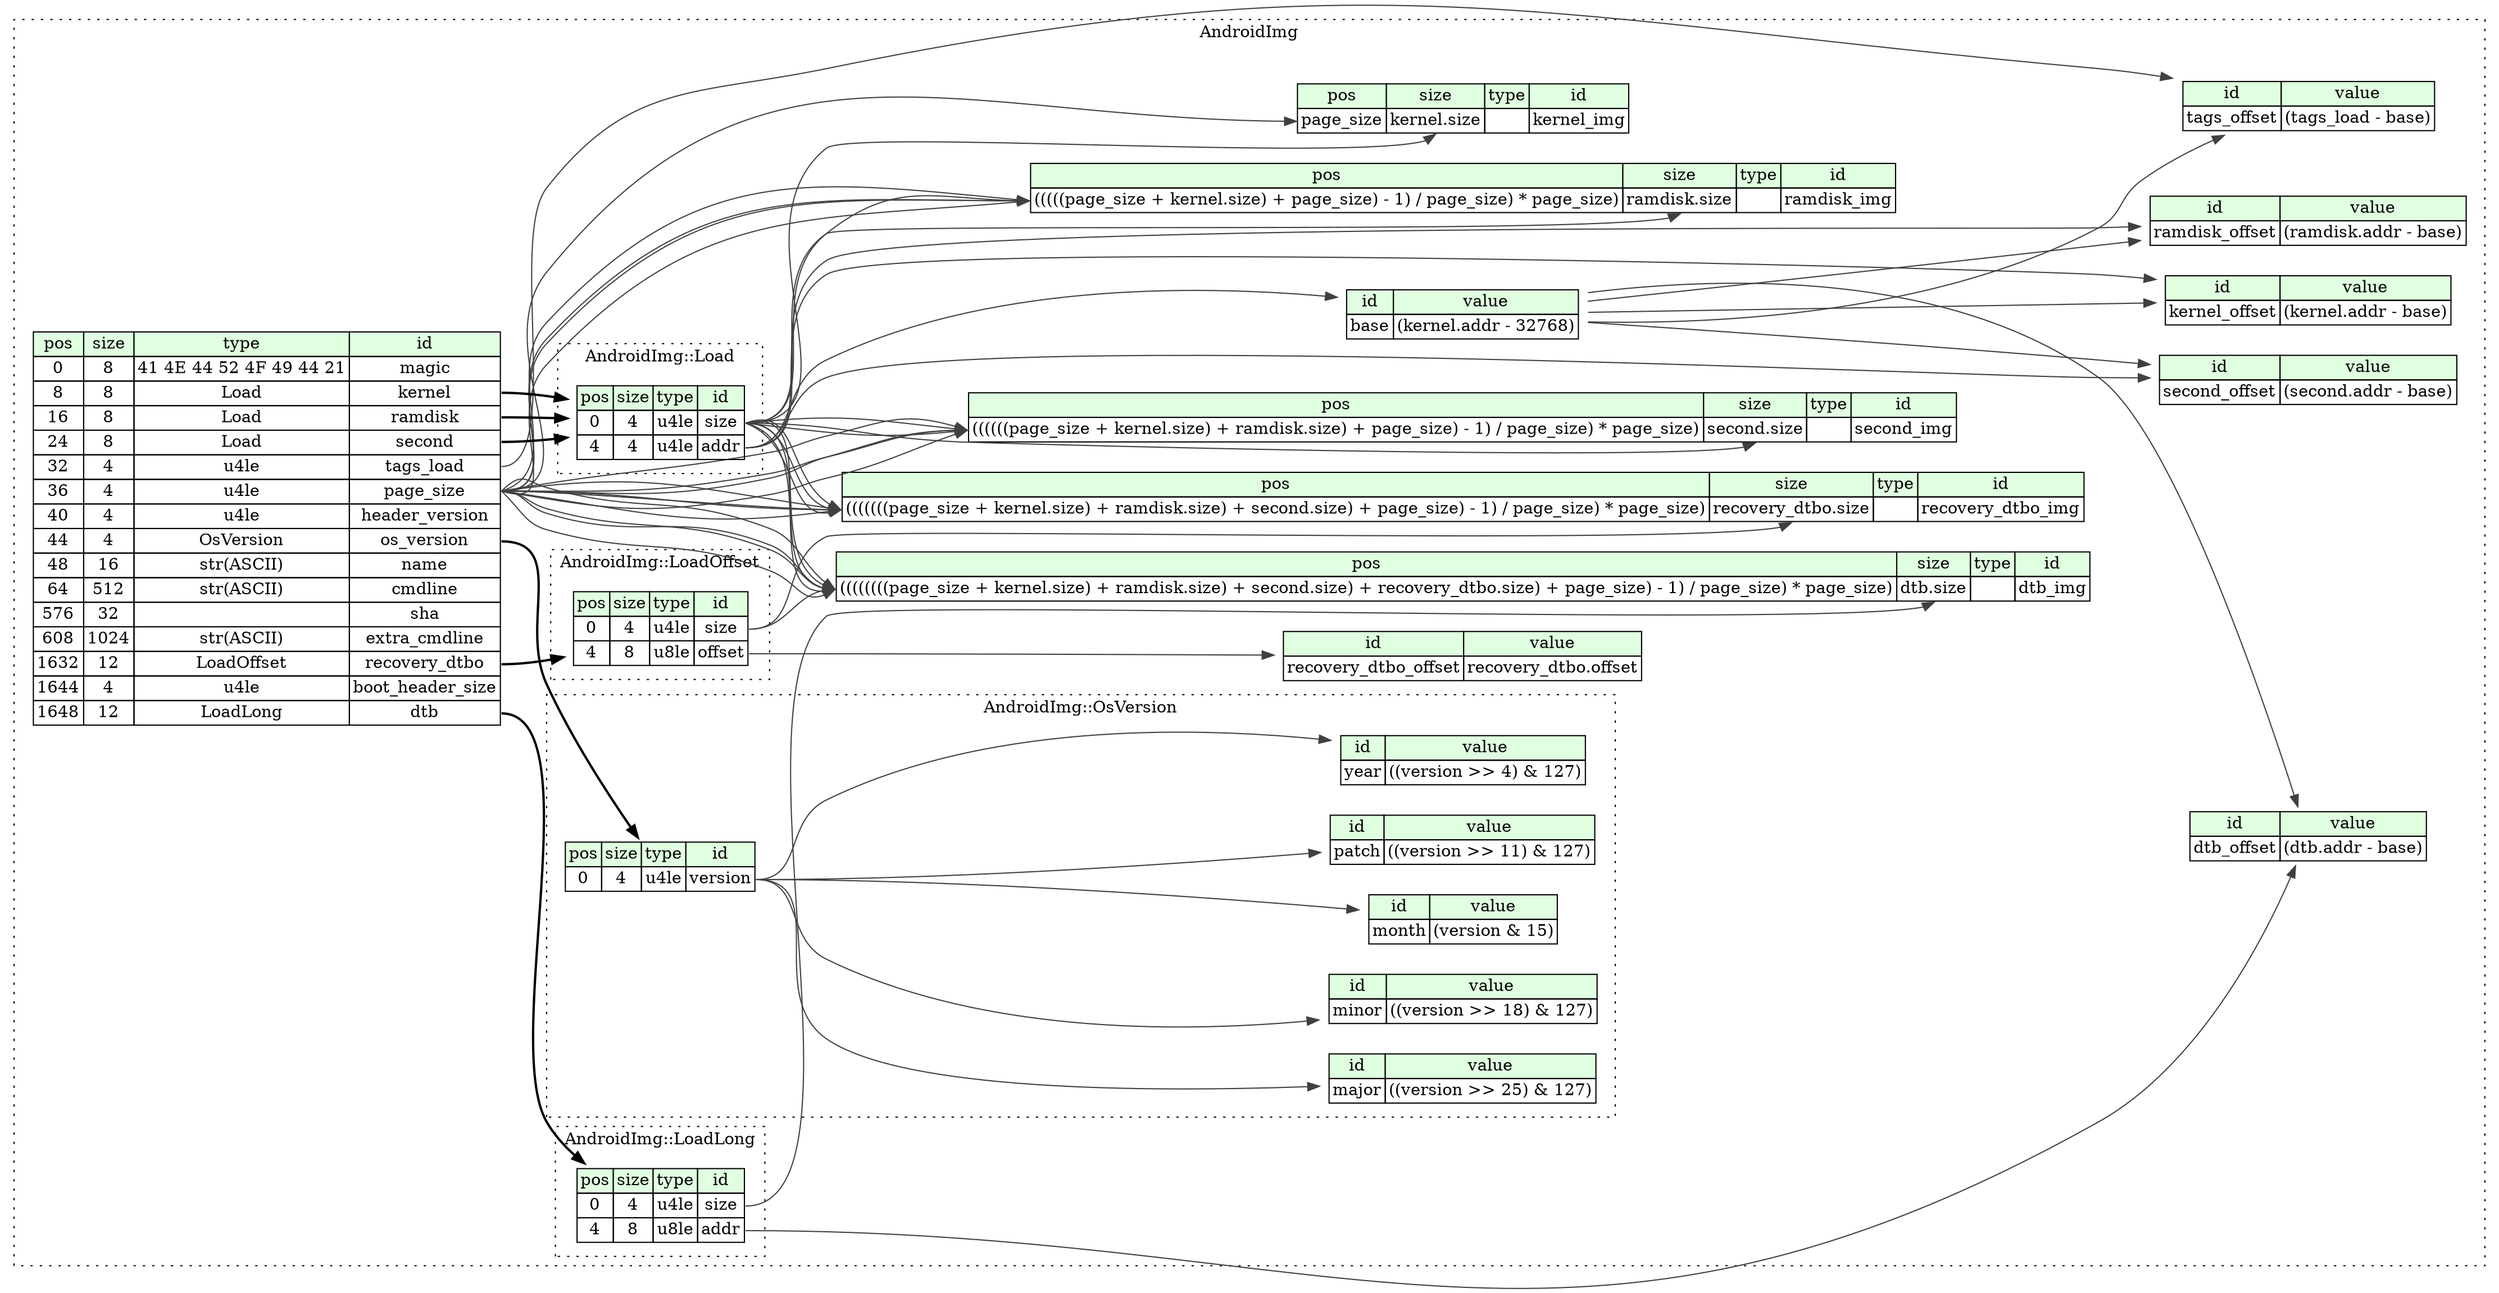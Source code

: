 digraph {
	rankdir=LR;
	node [shape=plaintext];
	subgraph cluster__android_img {
		label="AndroidImg";
		graph[style=dotted];

		android_img__seq [label=<<TABLE BORDER="0" CELLBORDER="1" CELLSPACING="0">
			<TR><TD BGCOLOR="#E0FFE0">pos</TD><TD BGCOLOR="#E0FFE0">size</TD><TD BGCOLOR="#E0FFE0">type</TD><TD BGCOLOR="#E0FFE0">id</TD></TR>
			<TR><TD PORT="magic_pos">0</TD><TD PORT="magic_size">8</TD><TD>41 4E 44 52 4F 49 44 21</TD><TD PORT="magic_type">magic</TD></TR>
			<TR><TD PORT="kernel_pos">8</TD><TD PORT="kernel_size">8</TD><TD>Load</TD><TD PORT="kernel_type">kernel</TD></TR>
			<TR><TD PORT="ramdisk_pos">16</TD><TD PORT="ramdisk_size">8</TD><TD>Load</TD><TD PORT="ramdisk_type">ramdisk</TD></TR>
			<TR><TD PORT="second_pos">24</TD><TD PORT="second_size">8</TD><TD>Load</TD><TD PORT="second_type">second</TD></TR>
			<TR><TD PORT="tags_load_pos">32</TD><TD PORT="tags_load_size">4</TD><TD>u4le</TD><TD PORT="tags_load_type">tags_load</TD></TR>
			<TR><TD PORT="page_size_pos">36</TD><TD PORT="page_size_size">4</TD><TD>u4le</TD><TD PORT="page_size_type">page_size</TD></TR>
			<TR><TD PORT="header_version_pos">40</TD><TD PORT="header_version_size">4</TD><TD>u4le</TD><TD PORT="header_version_type">header_version</TD></TR>
			<TR><TD PORT="os_version_pos">44</TD><TD PORT="os_version_size">4</TD><TD>OsVersion</TD><TD PORT="os_version_type">os_version</TD></TR>
			<TR><TD PORT="name_pos">48</TD><TD PORT="name_size">16</TD><TD>str(ASCII)</TD><TD PORT="name_type">name</TD></TR>
			<TR><TD PORT="cmdline_pos">64</TD><TD PORT="cmdline_size">512</TD><TD>str(ASCII)</TD><TD PORT="cmdline_type">cmdline</TD></TR>
			<TR><TD PORT="sha_pos">576</TD><TD PORT="sha_size">32</TD><TD></TD><TD PORT="sha_type">sha</TD></TR>
			<TR><TD PORT="extra_cmdline_pos">608</TD><TD PORT="extra_cmdline_size">1024</TD><TD>str(ASCII)</TD><TD PORT="extra_cmdline_type">extra_cmdline</TD></TR>
			<TR><TD PORT="recovery_dtbo_pos">1632</TD><TD PORT="recovery_dtbo_size">12</TD><TD>LoadOffset</TD><TD PORT="recovery_dtbo_type">recovery_dtbo</TD></TR>
			<TR><TD PORT="boot_header_size_pos">1644</TD><TD PORT="boot_header_size_size">4</TD><TD>u4le</TD><TD PORT="boot_header_size_type">boot_header_size</TD></TR>
			<TR><TD PORT="dtb_pos">1648</TD><TD PORT="dtb_size">12</TD><TD>LoadLong</TD><TD PORT="dtb_type">dtb</TD></TR>
		</TABLE>>];
		android_img__inst__kernel_img [label=<<TABLE BORDER="0" CELLBORDER="1" CELLSPACING="0">
			<TR><TD BGCOLOR="#E0FFE0">pos</TD><TD BGCOLOR="#E0FFE0">size</TD><TD BGCOLOR="#E0FFE0">type</TD><TD BGCOLOR="#E0FFE0">id</TD></TR>
			<TR><TD PORT="kernel_img_pos">page_size</TD><TD PORT="kernel_img_size">kernel.size</TD><TD></TD><TD PORT="kernel_img_type">kernel_img</TD></TR>
		</TABLE>>];
		android_img__inst__tags_offset [label=<<TABLE BORDER="0" CELLBORDER="1" CELLSPACING="0">
			<TR><TD BGCOLOR="#E0FFE0">id</TD><TD BGCOLOR="#E0FFE0">value</TD></TR>
			<TR><TD>tags_offset</TD><TD>(tags_load - base)</TD></TR>
		</TABLE>>];
		android_img__inst__ramdisk_offset [label=<<TABLE BORDER="0" CELLBORDER="1" CELLSPACING="0">
			<TR><TD BGCOLOR="#E0FFE0">id</TD><TD BGCOLOR="#E0FFE0">value</TD></TR>
			<TR><TD>ramdisk_offset</TD><TD>(ramdisk.addr - base)</TD></TR>
		</TABLE>>];
		android_img__inst__second_offset [label=<<TABLE BORDER="0" CELLBORDER="1" CELLSPACING="0">
			<TR><TD BGCOLOR="#E0FFE0">id</TD><TD BGCOLOR="#E0FFE0">value</TD></TR>
			<TR><TD>second_offset</TD><TD>(second.addr - base)</TD></TR>
		</TABLE>>];
		android_img__inst__kernel_offset [label=<<TABLE BORDER="0" CELLBORDER="1" CELLSPACING="0">
			<TR><TD BGCOLOR="#E0FFE0">id</TD><TD BGCOLOR="#E0FFE0">value</TD></TR>
			<TR><TD>kernel_offset</TD><TD>(kernel.addr - base)</TD></TR>
		</TABLE>>];
		android_img__inst__dtb_offset [label=<<TABLE BORDER="0" CELLBORDER="1" CELLSPACING="0">
			<TR><TD BGCOLOR="#E0FFE0">id</TD><TD BGCOLOR="#E0FFE0">value</TD></TR>
			<TR><TD>dtb_offset</TD><TD>(dtb.addr - base)</TD></TR>
		</TABLE>>];
		android_img__inst__dtb_img [label=<<TABLE BORDER="0" CELLBORDER="1" CELLSPACING="0">
			<TR><TD BGCOLOR="#E0FFE0">pos</TD><TD BGCOLOR="#E0FFE0">size</TD><TD BGCOLOR="#E0FFE0">type</TD><TD BGCOLOR="#E0FFE0">id</TD></TR>
			<TR><TD PORT="dtb_img_pos">((((((((page_size + kernel.size) + ramdisk.size) + second.size) + recovery_dtbo.size) + page_size) - 1) / page_size) * page_size)</TD><TD PORT="dtb_img_size">dtb.size</TD><TD></TD><TD PORT="dtb_img_type">dtb_img</TD></TR>
		</TABLE>>];
		android_img__inst__ramdisk_img [label=<<TABLE BORDER="0" CELLBORDER="1" CELLSPACING="0">
			<TR><TD BGCOLOR="#E0FFE0">pos</TD><TD BGCOLOR="#E0FFE0">size</TD><TD BGCOLOR="#E0FFE0">type</TD><TD BGCOLOR="#E0FFE0">id</TD></TR>
			<TR><TD PORT="ramdisk_img_pos">(((((page_size + kernel.size) + page_size) - 1) / page_size) * page_size)</TD><TD PORT="ramdisk_img_size">ramdisk.size</TD><TD></TD><TD PORT="ramdisk_img_type">ramdisk_img</TD></TR>
		</TABLE>>];
		android_img__inst__recovery_dtbo_img [label=<<TABLE BORDER="0" CELLBORDER="1" CELLSPACING="0">
			<TR><TD BGCOLOR="#E0FFE0">pos</TD><TD BGCOLOR="#E0FFE0">size</TD><TD BGCOLOR="#E0FFE0">type</TD><TD BGCOLOR="#E0FFE0">id</TD></TR>
			<TR><TD PORT="recovery_dtbo_img_pos">(((((((page_size + kernel.size) + ramdisk.size) + second.size) + page_size) - 1) / page_size) * page_size)</TD><TD PORT="recovery_dtbo_img_size">recovery_dtbo.size</TD><TD></TD><TD PORT="recovery_dtbo_img_type">recovery_dtbo_img</TD></TR>
		</TABLE>>];
		android_img__inst__second_img [label=<<TABLE BORDER="0" CELLBORDER="1" CELLSPACING="0">
			<TR><TD BGCOLOR="#E0FFE0">pos</TD><TD BGCOLOR="#E0FFE0">size</TD><TD BGCOLOR="#E0FFE0">type</TD><TD BGCOLOR="#E0FFE0">id</TD></TR>
			<TR><TD PORT="second_img_pos">((((((page_size + kernel.size) + ramdisk.size) + page_size) - 1) / page_size) * page_size)</TD><TD PORT="second_img_size">second.size</TD><TD></TD><TD PORT="second_img_type">second_img</TD></TR>
		</TABLE>>];
		android_img__inst__recovery_dtbo_offset [label=<<TABLE BORDER="0" CELLBORDER="1" CELLSPACING="0">
			<TR><TD BGCOLOR="#E0FFE0">id</TD><TD BGCOLOR="#E0FFE0">value</TD></TR>
			<TR><TD>recovery_dtbo_offset</TD><TD>recovery_dtbo.offset</TD></TR>
		</TABLE>>];
		android_img__inst__base [label=<<TABLE BORDER="0" CELLBORDER="1" CELLSPACING="0">
			<TR><TD BGCOLOR="#E0FFE0">id</TD><TD BGCOLOR="#E0FFE0">value</TD></TR>
			<TR><TD>base</TD><TD>(kernel.addr - 32768)</TD></TR>
		</TABLE>>];
		subgraph cluster__load {
			label="AndroidImg::Load";
			graph[style=dotted];

			load__seq [label=<<TABLE BORDER="0" CELLBORDER="1" CELLSPACING="0">
				<TR><TD BGCOLOR="#E0FFE0">pos</TD><TD BGCOLOR="#E0FFE0">size</TD><TD BGCOLOR="#E0FFE0">type</TD><TD BGCOLOR="#E0FFE0">id</TD></TR>
				<TR><TD PORT="size_pos">0</TD><TD PORT="size_size">4</TD><TD>u4le</TD><TD PORT="size_type">size</TD></TR>
				<TR><TD PORT="addr_pos">4</TD><TD PORT="addr_size">4</TD><TD>u4le</TD><TD PORT="addr_type">addr</TD></TR>
			</TABLE>>];
		}
		subgraph cluster__load_long {
			label="AndroidImg::LoadLong";
			graph[style=dotted];

			load_long__seq [label=<<TABLE BORDER="0" CELLBORDER="1" CELLSPACING="0">
				<TR><TD BGCOLOR="#E0FFE0">pos</TD><TD BGCOLOR="#E0FFE0">size</TD><TD BGCOLOR="#E0FFE0">type</TD><TD BGCOLOR="#E0FFE0">id</TD></TR>
				<TR><TD PORT="size_pos">0</TD><TD PORT="size_size">4</TD><TD>u4le</TD><TD PORT="size_type">size</TD></TR>
				<TR><TD PORT="addr_pos">4</TD><TD PORT="addr_size">8</TD><TD>u8le</TD><TD PORT="addr_type">addr</TD></TR>
			</TABLE>>];
		}
		subgraph cluster__load_offset {
			label="AndroidImg::LoadOffset";
			graph[style=dotted];

			load_offset__seq [label=<<TABLE BORDER="0" CELLBORDER="1" CELLSPACING="0">
				<TR><TD BGCOLOR="#E0FFE0">pos</TD><TD BGCOLOR="#E0FFE0">size</TD><TD BGCOLOR="#E0FFE0">type</TD><TD BGCOLOR="#E0FFE0">id</TD></TR>
				<TR><TD PORT="size_pos">0</TD><TD PORT="size_size">4</TD><TD>u4le</TD><TD PORT="size_type">size</TD></TR>
				<TR><TD PORT="offset_pos">4</TD><TD PORT="offset_size">8</TD><TD>u8le</TD><TD PORT="offset_type">offset</TD></TR>
			</TABLE>>];
		}
		subgraph cluster__os_version {
			label="AndroidImg::OsVersion";
			graph[style=dotted];

			os_version__seq [label=<<TABLE BORDER="0" CELLBORDER="1" CELLSPACING="0">
				<TR><TD BGCOLOR="#E0FFE0">pos</TD><TD BGCOLOR="#E0FFE0">size</TD><TD BGCOLOR="#E0FFE0">type</TD><TD BGCOLOR="#E0FFE0">id</TD></TR>
				<TR><TD PORT="version_pos">0</TD><TD PORT="version_size">4</TD><TD>u4le</TD><TD PORT="version_type">version</TD></TR>
			</TABLE>>];
			os_version__inst__month [label=<<TABLE BORDER="0" CELLBORDER="1" CELLSPACING="0">
				<TR><TD BGCOLOR="#E0FFE0">id</TD><TD BGCOLOR="#E0FFE0">value</TD></TR>
				<TR><TD>month</TD><TD>(version &amp; 15)</TD></TR>
			</TABLE>>];
			os_version__inst__patch [label=<<TABLE BORDER="0" CELLBORDER="1" CELLSPACING="0">
				<TR><TD BGCOLOR="#E0FFE0">id</TD><TD BGCOLOR="#E0FFE0">value</TD></TR>
				<TR><TD>patch</TD><TD>((version &gt;&gt; 11) &amp; 127)</TD></TR>
			</TABLE>>];
			os_version__inst__year [label=<<TABLE BORDER="0" CELLBORDER="1" CELLSPACING="0">
				<TR><TD BGCOLOR="#E0FFE0">id</TD><TD BGCOLOR="#E0FFE0">value</TD></TR>
				<TR><TD>year</TD><TD>((version &gt;&gt; 4) &amp; 127)</TD></TR>
			</TABLE>>];
			os_version__inst__major [label=<<TABLE BORDER="0" CELLBORDER="1" CELLSPACING="0">
				<TR><TD BGCOLOR="#E0FFE0">id</TD><TD BGCOLOR="#E0FFE0">value</TD></TR>
				<TR><TD>major</TD><TD>((version &gt;&gt; 25) &amp; 127)</TD></TR>
			</TABLE>>];
			os_version__inst__minor [label=<<TABLE BORDER="0" CELLBORDER="1" CELLSPACING="0">
				<TR><TD BGCOLOR="#E0FFE0">id</TD><TD BGCOLOR="#E0FFE0">value</TD></TR>
				<TR><TD>minor</TD><TD>((version &gt;&gt; 18) &amp; 127)</TD></TR>
			</TABLE>>];
		}
	}
	android_img__seq:kernel_type -> load__seq [style=bold];
	android_img__seq:ramdisk_type -> load__seq [style=bold];
	android_img__seq:second_type -> load__seq [style=bold];
	android_img__seq:os_version_type -> os_version__seq [style=bold];
	android_img__seq:recovery_dtbo_type -> load_offset__seq [style=bold];
	android_img__seq:dtb_type -> load_long__seq [style=bold];
	android_img__seq:page_size_type -> android_img__inst__kernel_img:kernel_img_pos [color="#404040"];
	load__seq:size_type -> android_img__inst__kernel_img:kernel_img_size [color="#404040"];
	android_img__seq:tags_load_type -> android_img__inst__tags_offset [color="#404040"];
	android_img__inst__base:base_type -> android_img__inst__tags_offset [color="#404040"];
	load__seq:addr_type -> android_img__inst__ramdisk_offset [color="#404040"];
	android_img__inst__base:base_type -> android_img__inst__ramdisk_offset [color="#404040"];
	load__seq:addr_type -> android_img__inst__second_offset [color="#404040"];
	android_img__inst__base:base_type -> android_img__inst__second_offset [color="#404040"];
	load__seq:addr_type -> android_img__inst__kernel_offset [color="#404040"];
	android_img__inst__base:base_type -> android_img__inst__kernel_offset [color="#404040"];
	load_long__seq:addr_type -> android_img__inst__dtb_offset [color="#404040"];
	android_img__inst__base:base_type -> android_img__inst__dtb_offset [color="#404040"];
	android_img__seq:page_size_type -> android_img__inst__dtb_img:dtb_img_pos [color="#404040"];
	load__seq:size_type -> android_img__inst__dtb_img:dtb_img_pos [color="#404040"];
	load__seq:size_type -> android_img__inst__dtb_img:dtb_img_pos [color="#404040"];
	load__seq:size_type -> android_img__inst__dtb_img:dtb_img_pos [color="#404040"];
	load_offset__seq:size_type -> android_img__inst__dtb_img:dtb_img_pos [color="#404040"];
	android_img__seq:page_size_type -> android_img__inst__dtb_img:dtb_img_pos [color="#404040"];
	android_img__seq:page_size_type -> android_img__inst__dtb_img:dtb_img_pos [color="#404040"];
	android_img__seq:page_size_type -> android_img__inst__dtb_img:dtb_img_pos [color="#404040"];
	load_long__seq:size_type -> android_img__inst__dtb_img:dtb_img_size [color="#404040"];
	android_img__seq:page_size_type -> android_img__inst__ramdisk_img:ramdisk_img_pos [color="#404040"];
	load__seq:size_type -> android_img__inst__ramdisk_img:ramdisk_img_pos [color="#404040"];
	android_img__seq:page_size_type -> android_img__inst__ramdisk_img:ramdisk_img_pos [color="#404040"];
	android_img__seq:page_size_type -> android_img__inst__ramdisk_img:ramdisk_img_pos [color="#404040"];
	android_img__seq:page_size_type -> android_img__inst__ramdisk_img:ramdisk_img_pos [color="#404040"];
	load__seq:size_type -> android_img__inst__ramdisk_img:ramdisk_img_size [color="#404040"];
	android_img__seq:page_size_type -> android_img__inst__recovery_dtbo_img:recovery_dtbo_img_pos [color="#404040"];
	load__seq:size_type -> android_img__inst__recovery_dtbo_img:recovery_dtbo_img_pos [color="#404040"];
	load__seq:size_type -> android_img__inst__recovery_dtbo_img:recovery_dtbo_img_pos [color="#404040"];
	load__seq:size_type -> android_img__inst__recovery_dtbo_img:recovery_dtbo_img_pos [color="#404040"];
	android_img__seq:page_size_type -> android_img__inst__recovery_dtbo_img:recovery_dtbo_img_pos [color="#404040"];
	android_img__seq:page_size_type -> android_img__inst__recovery_dtbo_img:recovery_dtbo_img_pos [color="#404040"];
	android_img__seq:page_size_type -> android_img__inst__recovery_dtbo_img:recovery_dtbo_img_pos [color="#404040"];
	load_offset__seq:size_type -> android_img__inst__recovery_dtbo_img:recovery_dtbo_img_size [color="#404040"];
	android_img__seq:page_size_type -> android_img__inst__second_img:second_img_pos [color="#404040"];
	load__seq:size_type -> android_img__inst__second_img:second_img_pos [color="#404040"];
	load__seq:size_type -> android_img__inst__second_img:second_img_pos [color="#404040"];
	android_img__seq:page_size_type -> android_img__inst__second_img:second_img_pos [color="#404040"];
	android_img__seq:page_size_type -> android_img__inst__second_img:second_img_pos [color="#404040"];
	android_img__seq:page_size_type -> android_img__inst__second_img:second_img_pos [color="#404040"];
	load__seq:size_type -> android_img__inst__second_img:second_img_size [color="#404040"];
	load_offset__seq:offset_type -> android_img__inst__recovery_dtbo_offset [color="#404040"];
	load__seq:addr_type -> android_img__inst__base [color="#404040"];
	os_version__seq:version_type -> os_version__inst__month [color="#404040"];
	os_version__seq:version_type -> os_version__inst__patch [color="#404040"];
	os_version__seq:version_type -> os_version__inst__year [color="#404040"];
	os_version__seq:version_type -> os_version__inst__major [color="#404040"];
	os_version__seq:version_type -> os_version__inst__minor [color="#404040"];
}

